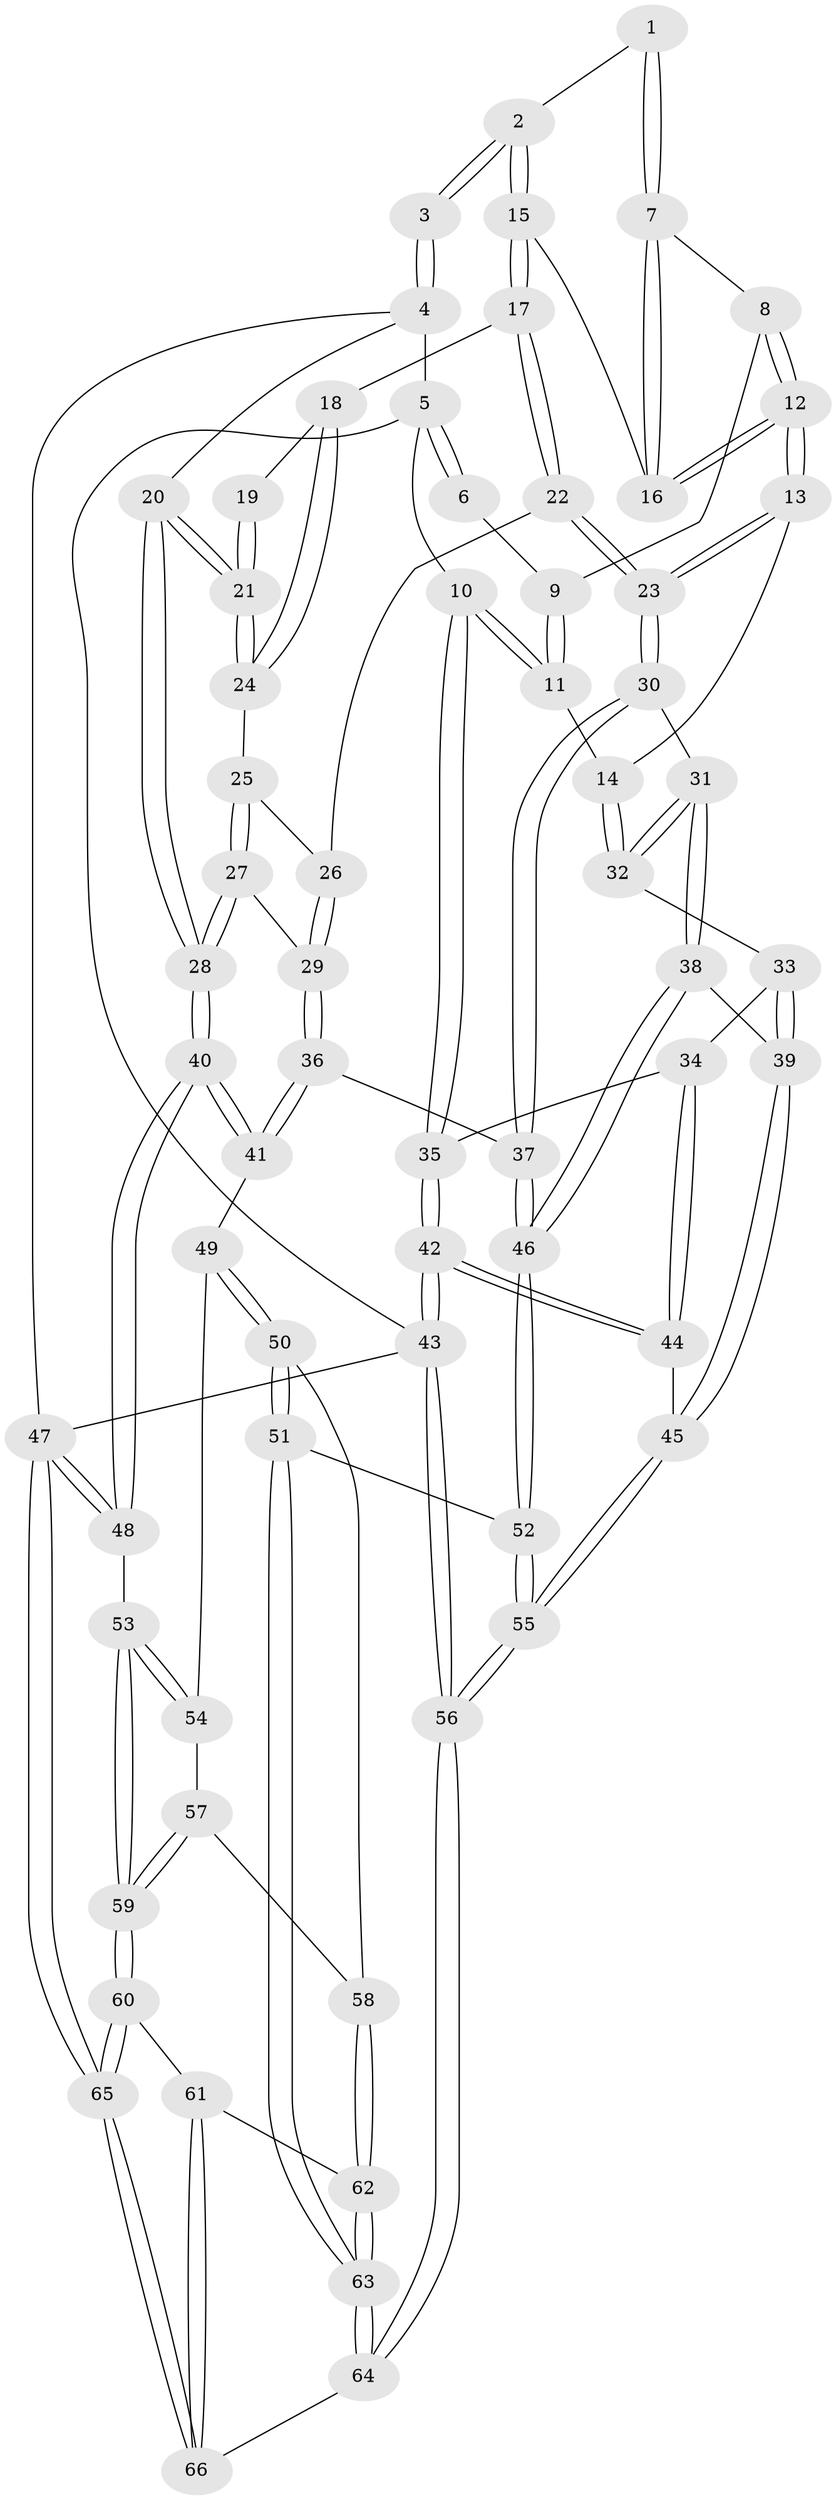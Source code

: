 // Generated by graph-tools (version 1.1) at 2025/27/03/09/25 03:27:13]
// undirected, 66 vertices, 162 edges
graph export_dot {
graph [start="1"]
  node [color=gray90,style=filled];
  1 [pos="+0.7824356626528974+0"];
  2 [pos="+1+0"];
  3 [pos="+1+0"];
  4 [pos="+1+0"];
  5 [pos="+0+0"];
  6 [pos="+0.5487695166685429+0"];
  7 [pos="+0.6620386734701132+0.10608191189922854"];
  8 [pos="+0.5717611070586884+0.08832568319823823"];
  9 [pos="+0.524169484545671+0.02863438521248862"];
  10 [pos="+0+0.11254380603764817"];
  11 [pos="+0.2606712714305829+0.16744562750234954"];
  12 [pos="+0.4935123532625048+0.22987375204184976"];
  13 [pos="+0.4773310027020713+0.24469942705574999"];
  14 [pos="+0.3097567893286322+0.19287615103108877"];
  15 [pos="+0.7095340276223274+0.17899593088623333"];
  16 [pos="+0.7068288005569896+0.17671471014702492"];
  17 [pos="+0.7241460290002281+0.20058887244341234"];
  18 [pos="+0.7484259600888762+0.20518342412765986"];
  19 [pos="+0.8268075221174871+0.1506300287269648"];
  20 [pos="+1+0.2628179686354376"];
  21 [pos="+1+0.23801712243506337"];
  22 [pos="+0.6436769328312641+0.35880943234967677"];
  23 [pos="+0.590563844589906+0.4194279090830665"];
  24 [pos="+0.7956318629472193+0.24082676176400214"];
  25 [pos="+0.8058726156530533+0.27821339442810816"];
  26 [pos="+0.7916488640480506+0.34817608310248216"];
  27 [pos="+0.9540610862393362+0.40234799544496486"];
  28 [pos="+1+0.4207928242182454"];
  29 [pos="+0.8438993188252047+0.4144631116160482"];
  30 [pos="+0.5903017784468244+0.4236010977043906"];
  31 [pos="+0.4189555695700865+0.42583374521830974"];
  32 [pos="+0.4085425869266765+0.4226967422893819"];
  33 [pos="+0.3708148498045596+0.4338215998390472"];
  34 [pos="+0.17815509651066103+0.40863266373666474"];
  35 [pos="+0+0.13637564757643994"];
  36 [pos="+0.714480070053478+0.5028982104807649"];
  37 [pos="+0.6017862971291404+0.45928415140524115"];
  38 [pos="+0.3584677133058438+0.645360495969272"];
  39 [pos="+0.33393960487249247+0.6443195063667291"];
  40 [pos="+1+0.5046922176250798"];
  41 [pos="+0.8047735497712766+0.623774001658153"];
  42 [pos="+0+0.8085032640731733"];
  43 [pos="+0+1"];
  44 [pos="+0.24408970018086887+0.5988845116751773"];
  45 [pos="+0.32466962971455515+0.6450234426249379"];
  46 [pos="+0.4886913373859347+0.6669163674140255"];
  47 [pos="+1+1"];
  48 [pos="+1+0.6162649549815779"];
  49 [pos="+0.80218782380096+0.6319773027901898"];
  50 [pos="+0.5856925478881293+0.7654176895865221"];
  51 [pos="+0.5537024226962557+0.7628815385150525"];
  52 [pos="+0.5384376689406335+0.749925022988117"];
  53 [pos="+1+0.6931687406597662"];
  54 [pos="+0.8339610287921538+0.7462369132313161"];
  55 [pos="+0.19290343275474423+1"];
  56 [pos="+0+1"];
  57 [pos="+0.8331137542335709+0.7761482927749576"];
  58 [pos="+0.6805190682470537+0.8216609925093362"];
  59 [pos="+0.8824646322496316+0.8557032272347644"];
  60 [pos="+0.8825326206402397+0.8698095838132539"];
  61 [pos="+0.7808418511875536+0.9441690628207992"];
  62 [pos="+0.7324477852122061+0.9173236774838045"];
  63 [pos="+0.5373775775106635+1"];
  64 [pos="+0.47378655355912325+1"];
  65 [pos="+1+1"];
  66 [pos="+0.8006731587382361+1"];
  1 -- 2;
  1 -- 7;
  1 -- 7;
  2 -- 3;
  2 -- 3;
  2 -- 15;
  2 -- 15;
  3 -- 4;
  3 -- 4;
  4 -- 5;
  4 -- 20;
  4 -- 47;
  5 -- 6;
  5 -- 6;
  5 -- 10;
  5 -- 43;
  6 -- 9;
  7 -- 8;
  7 -- 16;
  7 -- 16;
  8 -- 9;
  8 -- 12;
  8 -- 12;
  9 -- 11;
  9 -- 11;
  10 -- 11;
  10 -- 11;
  10 -- 35;
  10 -- 35;
  11 -- 14;
  12 -- 13;
  12 -- 13;
  12 -- 16;
  12 -- 16;
  13 -- 14;
  13 -- 23;
  13 -- 23;
  14 -- 32;
  14 -- 32;
  15 -- 16;
  15 -- 17;
  15 -- 17;
  17 -- 18;
  17 -- 22;
  17 -- 22;
  18 -- 19;
  18 -- 24;
  18 -- 24;
  19 -- 21;
  19 -- 21;
  20 -- 21;
  20 -- 21;
  20 -- 28;
  20 -- 28;
  21 -- 24;
  21 -- 24;
  22 -- 23;
  22 -- 23;
  22 -- 26;
  23 -- 30;
  23 -- 30;
  24 -- 25;
  25 -- 26;
  25 -- 27;
  25 -- 27;
  26 -- 29;
  26 -- 29;
  27 -- 28;
  27 -- 28;
  27 -- 29;
  28 -- 40;
  28 -- 40;
  29 -- 36;
  29 -- 36;
  30 -- 31;
  30 -- 37;
  30 -- 37;
  31 -- 32;
  31 -- 32;
  31 -- 38;
  31 -- 38;
  32 -- 33;
  33 -- 34;
  33 -- 39;
  33 -- 39;
  34 -- 35;
  34 -- 44;
  34 -- 44;
  35 -- 42;
  35 -- 42;
  36 -- 37;
  36 -- 41;
  36 -- 41;
  37 -- 46;
  37 -- 46;
  38 -- 39;
  38 -- 46;
  38 -- 46;
  39 -- 45;
  39 -- 45;
  40 -- 41;
  40 -- 41;
  40 -- 48;
  40 -- 48;
  41 -- 49;
  42 -- 43;
  42 -- 43;
  42 -- 44;
  42 -- 44;
  43 -- 56;
  43 -- 56;
  43 -- 47;
  44 -- 45;
  45 -- 55;
  45 -- 55;
  46 -- 52;
  46 -- 52;
  47 -- 48;
  47 -- 48;
  47 -- 65;
  47 -- 65;
  48 -- 53;
  49 -- 50;
  49 -- 50;
  49 -- 54;
  50 -- 51;
  50 -- 51;
  50 -- 58;
  51 -- 52;
  51 -- 63;
  51 -- 63;
  52 -- 55;
  52 -- 55;
  53 -- 54;
  53 -- 54;
  53 -- 59;
  53 -- 59;
  54 -- 57;
  55 -- 56;
  55 -- 56;
  56 -- 64;
  56 -- 64;
  57 -- 58;
  57 -- 59;
  57 -- 59;
  58 -- 62;
  58 -- 62;
  59 -- 60;
  59 -- 60;
  60 -- 61;
  60 -- 65;
  60 -- 65;
  61 -- 62;
  61 -- 66;
  61 -- 66;
  62 -- 63;
  62 -- 63;
  63 -- 64;
  63 -- 64;
  64 -- 66;
  65 -- 66;
  65 -- 66;
}
